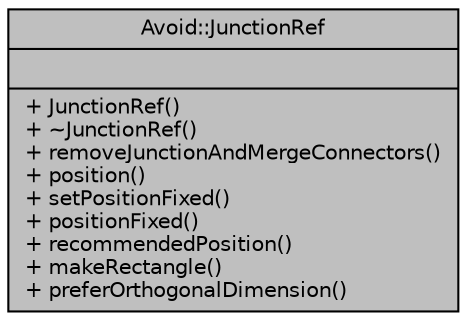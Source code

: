 digraph "Avoid::JunctionRef"
{
  edge [fontname="Helvetica",fontsize="10",labelfontname="Helvetica",labelfontsize="10"];
  node [fontname="Helvetica",fontsize="10",shape=record];
  Node1 [label="{Avoid::JunctionRef\n||+ JunctionRef()\l+ ~JunctionRef()\l+ removeJunctionAndMergeConnectors()\l+ position()\l+ setPositionFixed()\l+ positionFixed()\l+ recommendedPosition()\l+ makeRectangle()\l+ preferOrthogonalDimension()\l}",height=0.2,width=0.4,color="black", fillcolor="grey75", style="filled" fontcolor="black"];
}

